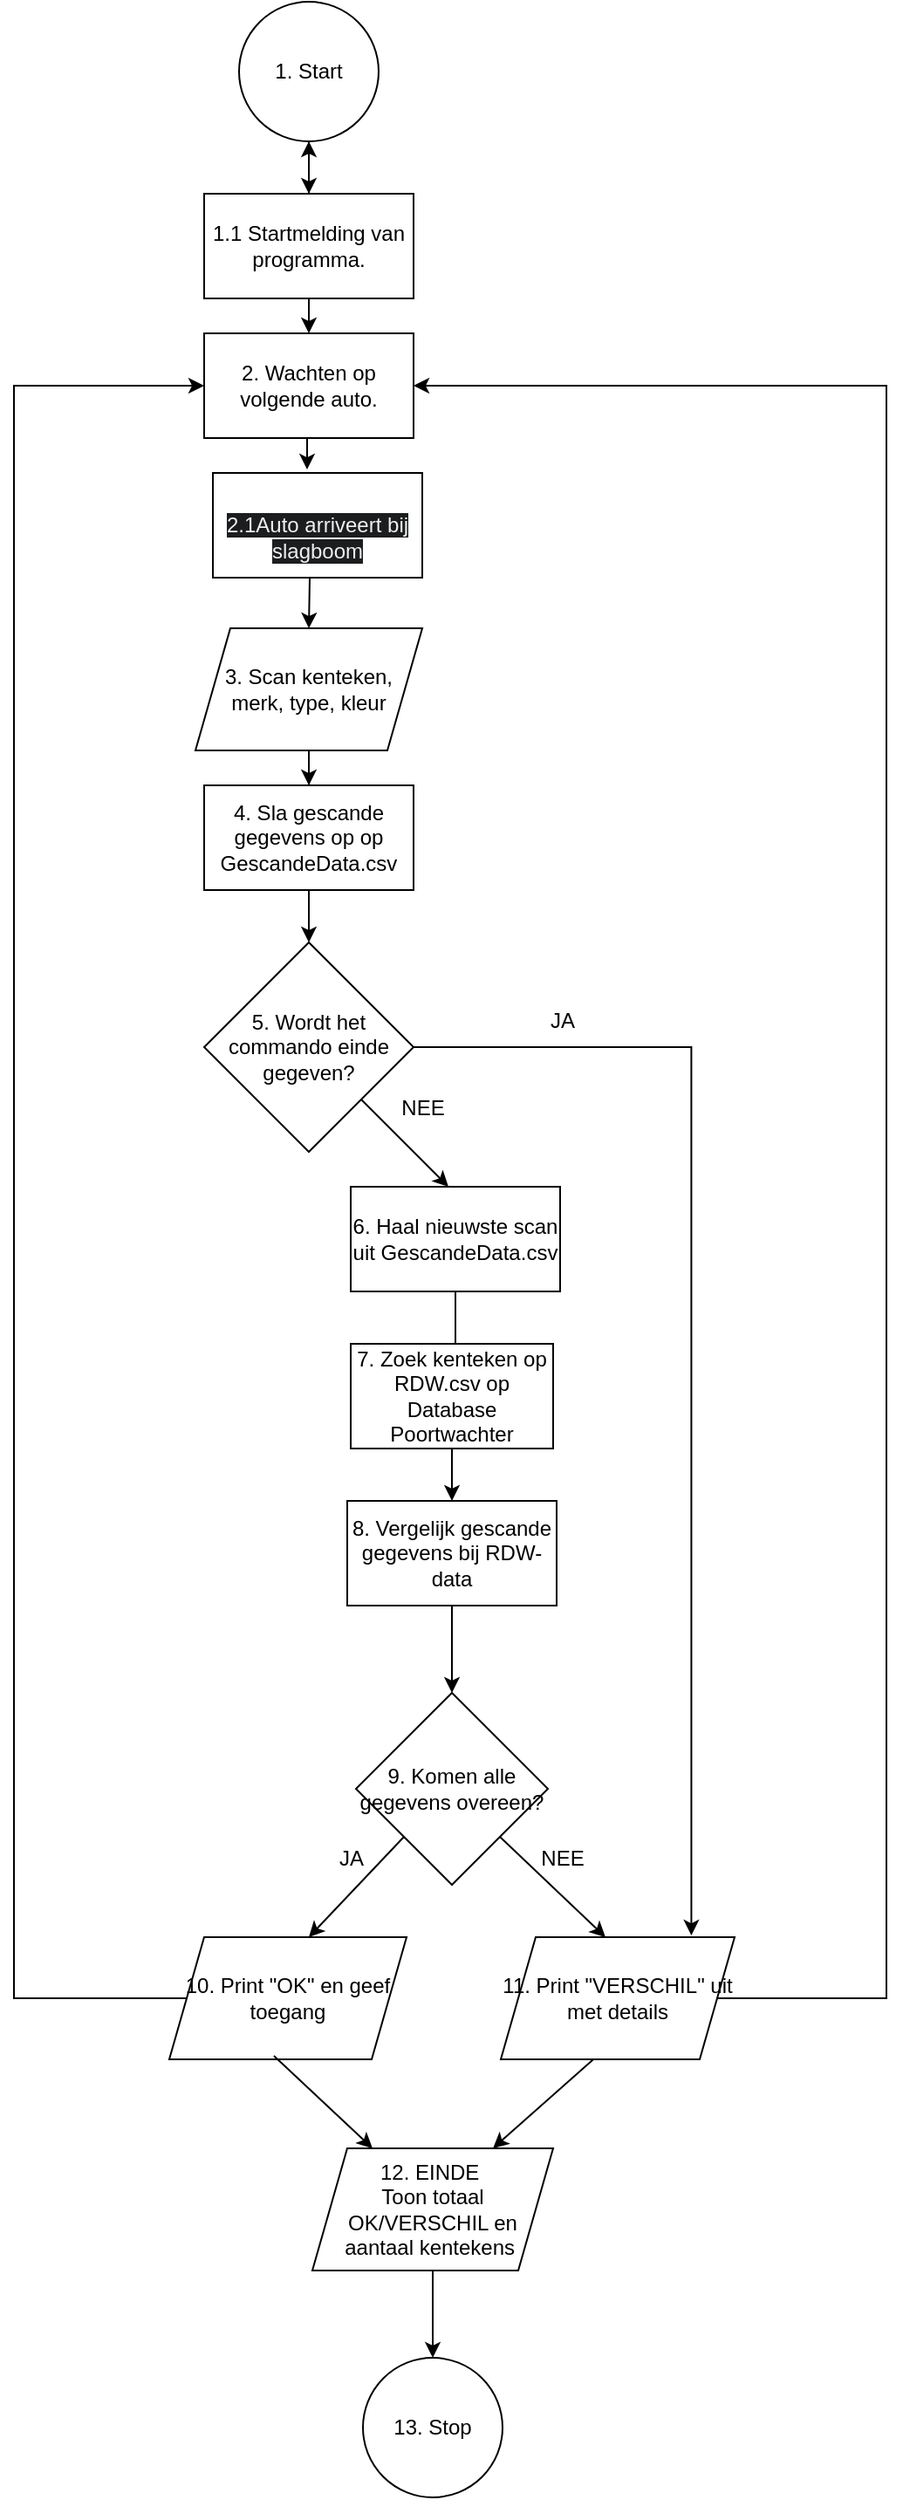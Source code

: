 <mxfile version="21.6.8" type="device">
  <diagram name="Page-1" id="NffyKVaEtJ_ABOyRjOce">
    <mxGraphModel dx="712" dy="1996" grid="1" gridSize="10" guides="1" tooltips="1" connect="1" arrows="1" fold="1" page="1" pageScale="1" pageWidth="827" pageHeight="1169" math="0" shadow="0">
      <root>
        <mxCell id="0" />
        <mxCell id="1" parent="0" />
        <mxCell id="C4oyhgmAW4sLjKYDJ80R-3" style="edgeStyle=orthogonalEdgeStyle;rounded=0;orthogonalLoop=1;jettySize=auto;html=1;exitX=0.5;exitY=1;exitDx=0;exitDy=0;" edge="1" parent="1" source="C4oyhgmAW4sLjKYDJ80R-1">
          <mxGeometry relative="1" as="geometry">
            <mxPoint x="390" y="100" as="targetPoint" />
          </mxGeometry>
        </mxCell>
        <mxCell id="C4oyhgmAW4sLjKYDJ80R-1" value="1. Start" style="ellipse;whiteSpace=wrap;html=1;" vertex="1" parent="1">
          <mxGeometry x="350" y="-10" width="80" height="80" as="geometry" />
        </mxCell>
        <mxCell id="C4oyhgmAW4sLjKYDJ80R-5" style="edgeStyle=orthogonalEdgeStyle;rounded=0;orthogonalLoop=1;jettySize=auto;html=1;entryX=0.5;entryY=0;entryDx=0;entryDy=0;" edge="1" parent="1" target="C4oyhgmAW4sLjKYDJ80R-6">
          <mxGeometry relative="1" as="geometry">
            <mxPoint x="390" y="369" as="targetPoint" />
            <mxPoint x="390" y="290" as="sourcePoint" />
          </mxGeometry>
        </mxCell>
        <mxCell id="C4oyhgmAW4sLjKYDJ80R-41" style="edgeStyle=orthogonalEdgeStyle;rounded=0;orthogonalLoop=1;jettySize=auto;html=1;exitX=0.5;exitY=1;exitDx=0;exitDy=0;entryX=0.45;entryY=-0.033;entryDx=0;entryDy=0;entryPerimeter=0;" edge="1" parent="1" source="C4oyhgmAW4sLjKYDJ80R-4" target="C4oyhgmAW4sLjKYDJ80R-39">
          <mxGeometry relative="1" as="geometry" />
        </mxCell>
        <mxCell id="C4oyhgmAW4sLjKYDJ80R-4" value="2. Wachten op volgende auto." style="rounded=0;whiteSpace=wrap;html=1;" vertex="1" parent="1">
          <mxGeometry x="330" y="180" width="120" height="60" as="geometry" />
        </mxCell>
        <mxCell id="C4oyhgmAW4sLjKYDJ80R-8" style="edgeStyle=orthogonalEdgeStyle;rounded=0;orthogonalLoop=1;jettySize=auto;html=1;exitX=0.5;exitY=1;exitDx=0;exitDy=0;" edge="1" parent="1" source="C4oyhgmAW4sLjKYDJ80R-6" target="C4oyhgmAW4sLjKYDJ80R-7">
          <mxGeometry relative="1" as="geometry" />
        </mxCell>
        <mxCell id="C4oyhgmAW4sLjKYDJ80R-6" value="3. Scan kenteken, merk, type, kleur" style="shape=parallelogram;perimeter=parallelogramPerimeter;whiteSpace=wrap;html=1;fixedSize=1;" vertex="1" parent="1">
          <mxGeometry x="325" y="349" width="130" height="70" as="geometry" />
        </mxCell>
        <mxCell id="C4oyhgmAW4sLjKYDJ80R-11" value="" style="edgeStyle=orthogonalEdgeStyle;rounded=0;orthogonalLoop=1;jettySize=auto;html=1;" edge="1" parent="1" source="C4oyhgmAW4sLjKYDJ80R-7" target="C4oyhgmAW4sLjKYDJ80R-9">
          <mxGeometry relative="1" as="geometry" />
        </mxCell>
        <mxCell id="C4oyhgmAW4sLjKYDJ80R-7" value="4. Sla gescande gegevens op op GescandeData.csv" style="rounded=0;whiteSpace=wrap;html=1;" vertex="1" parent="1">
          <mxGeometry x="330" y="439" width="120" height="60" as="geometry" />
        </mxCell>
        <mxCell id="C4oyhgmAW4sLjKYDJ80R-38" style="edgeStyle=orthogonalEdgeStyle;rounded=0;orthogonalLoop=1;jettySize=auto;html=1;exitX=1;exitY=0.5;exitDx=0;exitDy=0;entryX=0.815;entryY=-0.014;entryDx=0;entryDy=0;entryPerimeter=0;" edge="1" parent="1" source="C4oyhgmAW4sLjKYDJ80R-9" target="C4oyhgmAW4sLjKYDJ80R-33">
          <mxGeometry relative="1" as="geometry">
            <mxPoint x="590" y="589" as="targetPoint" />
          </mxGeometry>
        </mxCell>
        <mxCell id="C4oyhgmAW4sLjKYDJ80R-9" value="5. Wordt het commando einde gegeven?" style="rhombus;whiteSpace=wrap;html=1;" vertex="1" parent="1">
          <mxGeometry x="330" y="529" width="120" height="120" as="geometry" />
        </mxCell>
        <mxCell id="C4oyhgmAW4sLjKYDJ80R-13" value="" style="endArrow=classic;html=1;rounded=0;exitX=1;exitY=1;exitDx=0;exitDy=0;" edge="1" parent="1" source="C4oyhgmAW4sLjKYDJ80R-9">
          <mxGeometry width="50" height="50" relative="1" as="geometry">
            <mxPoint x="380" y="639" as="sourcePoint" />
            <mxPoint x="470" y="669" as="targetPoint" />
          </mxGeometry>
        </mxCell>
        <mxCell id="C4oyhgmAW4sLjKYDJ80R-14" value="NEE" style="text;html=1;align=center;verticalAlign=middle;resizable=0;points=[];autosize=1;strokeColor=none;fillColor=none;" vertex="1" parent="1">
          <mxGeometry x="430" y="609" width="50" height="30" as="geometry" />
        </mxCell>
        <mxCell id="C4oyhgmAW4sLjKYDJ80R-15" value="JA" style="text;html=1;align=center;verticalAlign=middle;resizable=0;points=[];autosize=1;strokeColor=none;fillColor=none;" vertex="1" parent="1">
          <mxGeometry x="515" y="559" width="40" height="30" as="geometry" />
        </mxCell>
        <mxCell id="C4oyhgmAW4sLjKYDJ80R-19" style="edgeStyle=orthogonalEdgeStyle;rounded=0;orthogonalLoop=1;jettySize=auto;html=1;exitX=0.5;exitY=1;exitDx=0;exitDy=0;" edge="1" parent="1" source="C4oyhgmAW4sLjKYDJ80R-17">
          <mxGeometry relative="1" as="geometry">
            <mxPoint x="474" y="769" as="targetPoint" />
          </mxGeometry>
        </mxCell>
        <mxCell id="C4oyhgmAW4sLjKYDJ80R-17" value="6. Haal nieuwste scan uit GescandeData.csv" style="rounded=0;whiteSpace=wrap;html=1;" vertex="1" parent="1">
          <mxGeometry x="414" y="669" width="120" height="60" as="geometry" />
        </mxCell>
        <mxCell id="C4oyhgmAW4sLjKYDJ80R-23" style="edgeStyle=orthogonalEdgeStyle;rounded=0;orthogonalLoop=1;jettySize=auto;html=1;entryX=0.5;entryY=0;entryDx=0;entryDy=0;" edge="1" parent="1" source="C4oyhgmAW4sLjKYDJ80R-20" target="C4oyhgmAW4sLjKYDJ80R-21">
          <mxGeometry relative="1" as="geometry" />
        </mxCell>
        <mxCell id="C4oyhgmAW4sLjKYDJ80R-20" value="7. Zoek kenteken op RDW.csv op Database Poortwachter" style="rounded=0;whiteSpace=wrap;html=1;" vertex="1" parent="1">
          <mxGeometry x="414" y="759" width="116" height="60" as="geometry" />
        </mxCell>
        <mxCell id="C4oyhgmAW4sLjKYDJ80R-25" style="edgeStyle=orthogonalEdgeStyle;rounded=0;orthogonalLoop=1;jettySize=auto;html=1;entryX=0.5;entryY=0;entryDx=0;entryDy=0;" edge="1" parent="1" source="C4oyhgmAW4sLjKYDJ80R-21" target="C4oyhgmAW4sLjKYDJ80R-24">
          <mxGeometry relative="1" as="geometry" />
        </mxCell>
        <mxCell id="C4oyhgmAW4sLjKYDJ80R-21" value="8. Vergelijk gescande gegevens bij RDW-data" style="rounded=0;whiteSpace=wrap;html=1;" vertex="1" parent="1">
          <mxGeometry x="412" y="849" width="120" height="60" as="geometry" />
        </mxCell>
        <mxCell id="C4oyhgmAW4sLjKYDJ80R-24" value="9. Komen alle gegevens overeen?" style="rhombus;whiteSpace=wrap;html=1;" vertex="1" parent="1">
          <mxGeometry x="417" y="959" width="110" height="110" as="geometry" />
        </mxCell>
        <mxCell id="C4oyhgmAW4sLjKYDJ80R-26" value="" style="endArrow=classic;html=1;rounded=0;exitX=1;exitY=1;exitDx=0;exitDy=0;" edge="1" parent="1" source="C4oyhgmAW4sLjKYDJ80R-24">
          <mxGeometry width="50" height="50" relative="1" as="geometry">
            <mxPoint x="380" y="939" as="sourcePoint" />
            <mxPoint x="560" y="1099" as="targetPoint" />
          </mxGeometry>
        </mxCell>
        <mxCell id="C4oyhgmAW4sLjKYDJ80R-27" value="" style="endArrow=classic;html=1;rounded=0;exitX=0;exitY=1;exitDx=0;exitDy=0;" edge="1" parent="1" source="C4oyhgmAW4sLjKYDJ80R-24">
          <mxGeometry width="50" height="50" relative="1" as="geometry">
            <mxPoint x="380" y="939" as="sourcePoint" />
            <mxPoint x="390" y="1099" as="targetPoint" />
          </mxGeometry>
        </mxCell>
        <mxCell id="C4oyhgmAW4sLjKYDJ80R-29" value="JA" style="text;html=1;align=center;verticalAlign=middle;resizable=0;points=[];autosize=1;strokeColor=none;fillColor=none;" vertex="1" parent="1">
          <mxGeometry x="394" y="1039" width="40" height="30" as="geometry" />
        </mxCell>
        <mxCell id="C4oyhgmAW4sLjKYDJ80R-30" value="NEE" style="text;html=1;align=center;verticalAlign=middle;resizable=0;points=[];autosize=1;strokeColor=none;fillColor=none;" vertex="1" parent="1">
          <mxGeometry x="510" y="1039" width="50" height="30" as="geometry" />
        </mxCell>
        <mxCell id="C4oyhgmAW4sLjKYDJ80R-42" style="edgeStyle=orthogonalEdgeStyle;rounded=0;orthogonalLoop=1;jettySize=auto;html=1;exitX=0;exitY=0.5;exitDx=0;exitDy=0;entryX=0;entryY=0.5;entryDx=0;entryDy=0;" edge="1" parent="1" source="C4oyhgmAW4sLjKYDJ80R-32" target="C4oyhgmAW4sLjKYDJ80R-4">
          <mxGeometry relative="1" as="geometry">
            <mxPoint x="220" y="210" as="targetPoint" />
            <Array as="points">
              <mxPoint x="221" y="1134" />
              <mxPoint x="221" y="210" />
            </Array>
          </mxGeometry>
        </mxCell>
        <mxCell id="C4oyhgmAW4sLjKYDJ80R-32" value="10. Print &quot;OK&quot; en geef toegang" style="shape=parallelogram;perimeter=parallelogramPerimeter;whiteSpace=wrap;html=1;fixedSize=1;" vertex="1" parent="1">
          <mxGeometry x="310" y="1099" width="136" height="70" as="geometry" />
        </mxCell>
        <mxCell id="C4oyhgmAW4sLjKYDJ80R-45" style="edgeStyle=orthogonalEdgeStyle;rounded=0;orthogonalLoop=1;jettySize=auto;html=1;exitX=1;exitY=0.5;exitDx=0;exitDy=0;" edge="1" parent="1" source="C4oyhgmAW4sLjKYDJ80R-33" target="C4oyhgmAW4sLjKYDJ80R-4">
          <mxGeometry relative="1" as="geometry">
            <mxPoint x="720" y="210" as="targetPoint" />
            <Array as="points">
              <mxPoint x="721" y="1134" />
              <mxPoint x="721" y="210" />
            </Array>
          </mxGeometry>
        </mxCell>
        <mxCell id="C4oyhgmAW4sLjKYDJ80R-33" value="11. Print &quot;VERSCHIL&quot; uit met details" style="shape=parallelogram;perimeter=parallelogramPerimeter;whiteSpace=wrap;html=1;fixedSize=1;" vertex="1" parent="1">
          <mxGeometry x="500" y="1099" width="134" height="70" as="geometry" />
        </mxCell>
        <mxCell id="C4oyhgmAW4sLjKYDJ80R-35" value="" style="edgeStyle=orthogonalEdgeStyle;rounded=0;orthogonalLoop=1;jettySize=auto;html=1;" edge="1" parent="1" source="C4oyhgmAW4sLjKYDJ80R-34" target="C4oyhgmAW4sLjKYDJ80R-1">
          <mxGeometry relative="1" as="geometry" />
        </mxCell>
        <mxCell id="C4oyhgmAW4sLjKYDJ80R-36" style="edgeStyle=orthogonalEdgeStyle;rounded=0;orthogonalLoop=1;jettySize=auto;html=1;exitX=0.5;exitY=1;exitDx=0;exitDy=0;entryX=0.5;entryY=0;entryDx=0;entryDy=0;" edge="1" parent="1" source="C4oyhgmAW4sLjKYDJ80R-34" target="C4oyhgmAW4sLjKYDJ80R-4">
          <mxGeometry relative="1" as="geometry" />
        </mxCell>
        <mxCell id="C4oyhgmAW4sLjKYDJ80R-34" value="1.1 Startmelding van programma." style="rounded=0;whiteSpace=wrap;html=1;" vertex="1" parent="1">
          <mxGeometry x="330" y="100" width="120" height="60" as="geometry" />
        </mxCell>
        <mxCell id="C4oyhgmAW4sLjKYDJ80R-39" value="&lt;br&gt;&lt;span style=&quot;color: rgb(240, 240, 240); font-family: Helvetica; font-size: 12px; font-style: normal; font-variant-ligatures: normal; font-variant-caps: normal; font-weight: 400; letter-spacing: normal; orphans: 2; text-align: center; text-indent: 0px; text-transform: none; widows: 2; word-spacing: 0px; -webkit-text-stroke-width: 0px; background-color: rgb(27, 29, 30); text-decoration-thickness: initial; text-decoration-style: initial; text-decoration-color: initial; float: none; display: inline !important;&quot;&gt;2.1Auto arriveert bij slagboom&lt;/span&gt;&lt;br&gt;" style="rounded=0;whiteSpace=wrap;html=1;" vertex="1" parent="1">
          <mxGeometry x="335" y="260" width="120" height="60" as="geometry" />
        </mxCell>
        <mxCell id="C4oyhgmAW4sLjKYDJ80R-50" style="edgeStyle=orthogonalEdgeStyle;rounded=0;orthogonalLoop=1;jettySize=auto;html=1;exitX=0.5;exitY=1;exitDx=0;exitDy=0;entryX=0.5;entryY=0;entryDx=0;entryDy=0;" edge="1" parent="1" source="C4oyhgmAW4sLjKYDJ80R-46" target="C4oyhgmAW4sLjKYDJ80R-49">
          <mxGeometry relative="1" as="geometry" />
        </mxCell>
        <mxCell id="C4oyhgmAW4sLjKYDJ80R-46" value="12. EINDE&amp;nbsp;&lt;br&gt;Toon totaal OK/VERSCHIL en aantaal kentekens&amp;nbsp;" style="shape=parallelogram;perimeter=parallelogramPerimeter;whiteSpace=wrap;html=1;fixedSize=1;" vertex="1" parent="1">
          <mxGeometry x="392" y="1220" width="138" height="70" as="geometry" />
        </mxCell>
        <mxCell id="C4oyhgmAW4sLjKYDJ80R-47" value="" style="endArrow=classic;html=1;rounded=0;entryX=0.25;entryY=0;entryDx=0;entryDy=0;exitX=0.441;exitY=0.971;exitDx=0;exitDy=0;exitPerimeter=0;" edge="1" parent="1" source="C4oyhgmAW4sLjKYDJ80R-32" target="C4oyhgmAW4sLjKYDJ80R-46">
          <mxGeometry width="50" height="50" relative="1" as="geometry">
            <mxPoint x="450" y="1350" as="sourcePoint" />
            <mxPoint x="500" y="1300" as="targetPoint" />
          </mxGeometry>
        </mxCell>
        <mxCell id="C4oyhgmAW4sLjKYDJ80R-48" value="" style="endArrow=classic;html=1;rounded=0;entryX=0.75;entryY=0;entryDx=0;entryDy=0;exitX=0.396;exitY=1;exitDx=0;exitDy=0;exitPerimeter=0;" edge="1" parent="1" source="C4oyhgmAW4sLjKYDJ80R-33" target="C4oyhgmAW4sLjKYDJ80R-46">
          <mxGeometry width="50" height="50" relative="1" as="geometry">
            <mxPoint x="450" y="1350" as="sourcePoint" />
            <mxPoint x="500" y="1300" as="targetPoint" />
          </mxGeometry>
        </mxCell>
        <mxCell id="C4oyhgmAW4sLjKYDJ80R-49" value="13. Stop" style="ellipse;whiteSpace=wrap;html=1;aspect=fixed;" vertex="1" parent="1">
          <mxGeometry x="421" y="1340" width="80" height="80" as="geometry" />
        </mxCell>
      </root>
    </mxGraphModel>
  </diagram>
</mxfile>
